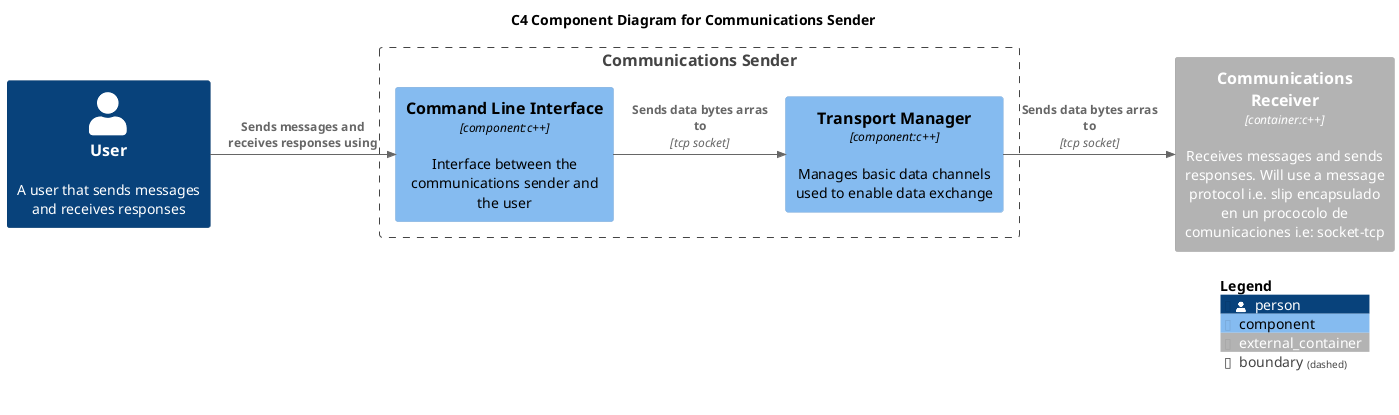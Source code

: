 @startuml
!include <C4/C4_Component>

AddRelTag("invisible", $textColor="transparent", $lineColor="transparent", $lineStyle = DashedLine())

title C4 Component Diagram for Communications Sender
'----------------------------------------------------------------
'Actors
'----------------------------------------------------------------
Person(user, "User", "A user that sends messages and receives responses")
Container_Ext(receiver, "Communications Receiver", "container:c++", "Receives messages and sends responses. Will use a message protocol i.e. slip encapsulado en un prococolo de comunicaciones i.e: socket-tcp")

'----------------------------------------------------------------
'Components
'----------------------------------------------------------------
Boundary(comms_snd, "Communications Sender") {
    Component(comms_transport, "Transport Manager", "component:c++", "Manages basic data channels used to enable data exchange")
    Component(comms_cli, "Command Line Interface", "component:c++", "Interface between the communications sender and the user")
}

'----------------------------------------------------------------
'Relations
'----------------------------------------------------------------
Rel_R(comms_transport, receiver, "Sends data bytes arras to", "tcp socket")
Rel_R(comms_cli, comms_transport, "Sends data bytes arras to", "tcp socket")
Rel_R(user, comms_cli, "Sends messages and receives responses using", "")

Rel_L(comms_cli, user, "", "", $tags="invisible")

SHOW_LEGEND()

@enduml
